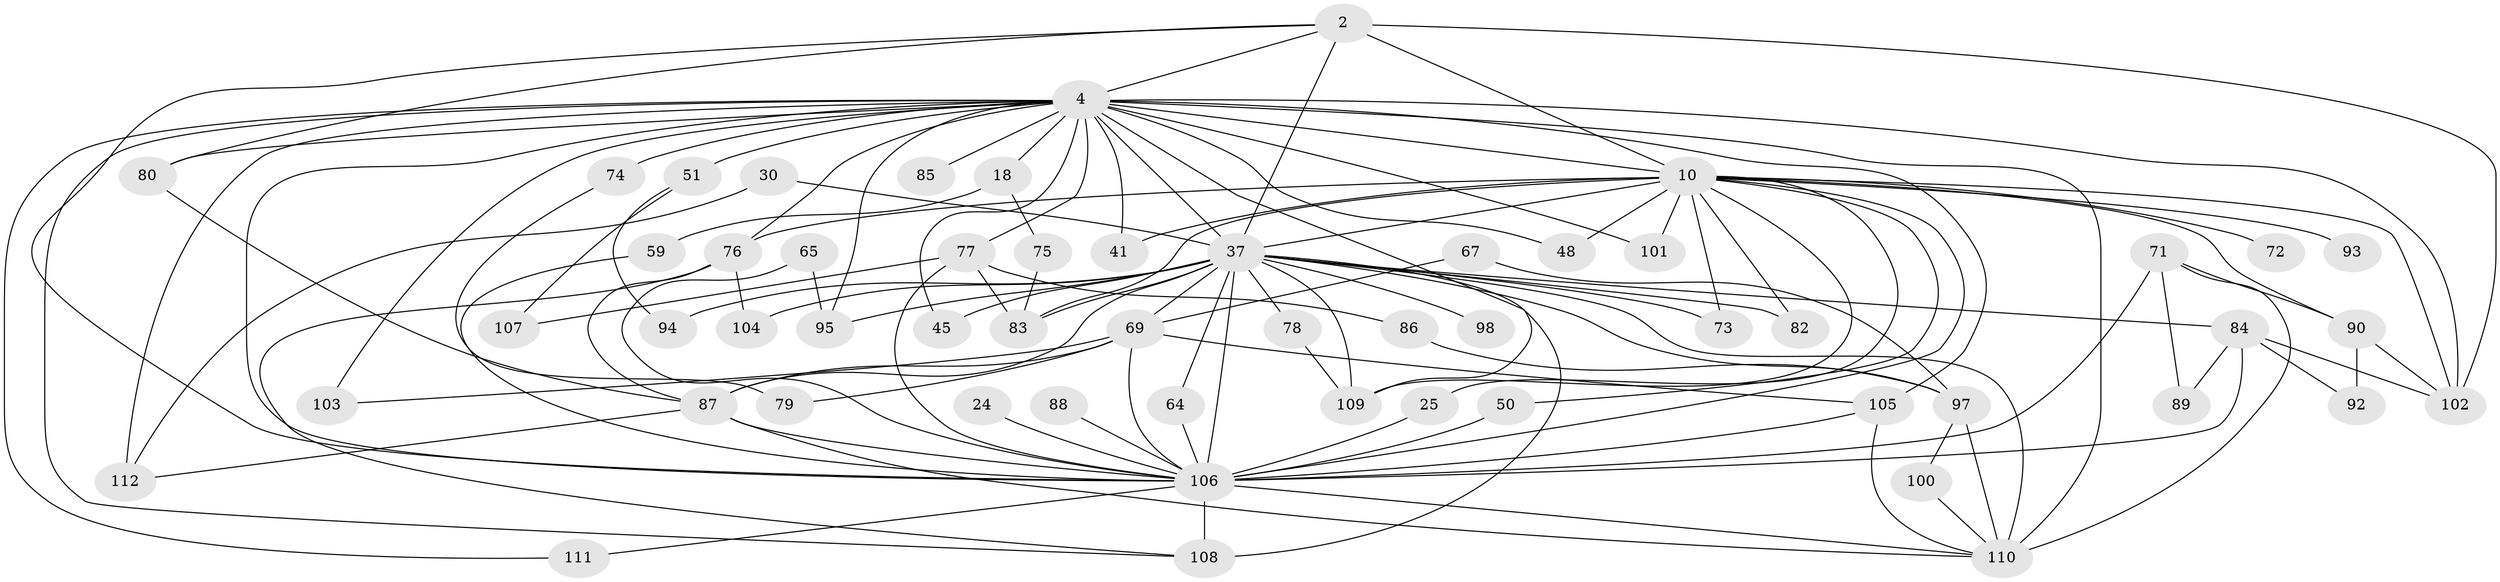 // original degree distribution, {28: 0.017857142857142856, 12: 0.008928571428571428, 20: 0.05357142857142857, 19: 0.008928571428571428, 5: 0.08035714285714286, 3: 0.1875, 9: 0.008928571428571428, 6: 0.017857142857142856, 4: 0.10714285714285714, 2: 0.5089285714285714}
// Generated by graph-tools (version 1.1) at 2025/45/03/09/25 04:45:50]
// undirected, 56 vertices, 117 edges
graph export_dot {
graph [start="1"]
  node [color=gray90,style=filled];
  2;
  4 [super="+1"];
  10 [super="+3"];
  18 [super="+13"];
  24;
  25;
  30;
  37 [super="+14+9"];
  41;
  45;
  48;
  50 [super="+29"];
  51 [super="+47"];
  59;
  64;
  65;
  67;
  69 [super="+27+28"];
  71;
  72;
  73 [super="+62"];
  74;
  75;
  76 [super="+32"];
  77 [super="+39+52"];
  78 [super="+63"];
  79;
  80 [super="+20"];
  82;
  83 [super="+26"];
  84 [super="+58"];
  85;
  86;
  87 [super="+60+66"];
  88;
  89;
  90 [super="+35"];
  92;
  93;
  94 [super="+55"];
  95 [super="+53+57"];
  97 [super="+34"];
  98;
  100;
  101;
  102 [super="+21+46"];
  103;
  104;
  105 [super="+49+33"];
  106 [super="+23+44+91"];
  107;
  108 [super="+31+96+99"];
  109 [super="+17"];
  110 [super="+68+81"];
  111;
  112 [super="+61"];
  2 -- 4 [weight=2];
  2 -- 10 [weight=2];
  2 -- 37 [weight=3];
  2 -- 80;
  2 -- 106 [weight=2];
  2 -- 102 [weight=2];
  4 -- 10 [weight=4];
  4 -- 18 [weight=3];
  4 -- 45;
  4 -- 48;
  4 -- 74 [weight=2];
  4 -- 101;
  4 -- 103;
  4 -- 111;
  4 -- 85;
  4 -- 102 [weight=2];
  4 -- 41;
  4 -- 105 [weight=4];
  4 -- 109;
  4 -- 112;
  4 -- 51 [weight=3];
  4 -- 76 [weight=2];
  4 -- 37 [weight=7];
  4 -- 108;
  4 -- 77;
  4 -- 80;
  4 -- 95 [weight=2];
  4 -- 106 [weight=7];
  4 -- 110 [weight=2];
  10 -- 25;
  10 -- 41;
  10 -- 48;
  10 -- 72 [weight=2];
  10 -- 76 [weight=2];
  10 -- 82;
  10 -- 93 [weight=2];
  10 -- 73 [weight=2];
  10 -- 90 [weight=2];
  10 -- 37 [weight=7];
  10 -- 101;
  10 -- 50;
  10 -- 83;
  10 -- 106 [weight=6];
  10 -- 109;
  10 -- 102;
  18 -- 59;
  18 -- 75;
  24 -- 106 [weight=2];
  25 -- 106;
  30 -- 37 [weight=2];
  30 -- 112;
  37 -- 64;
  37 -- 73;
  37 -- 78 [weight=2];
  37 -- 82;
  37 -- 83 [weight=2];
  37 -- 84;
  37 -- 94 [weight=2];
  37 -- 98 [weight=2];
  37 -- 104;
  37 -- 45;
  37 -- 108 [weight=2];
  37 -- 106 [weight=8];
  37 -- 95 [weight=2];
  37 -- 97;
  37 -- 69;
  37 -- 87 [weight=5];
  37 -- 109;
  37 -- 110 [weight=2];
  50 -- 106 [weight=2];
  51 -- 107;
  51 -- 94;
  59 -- 106;
  64 -- 106;
  65 -- 95;
  65 -- 106;
  67 -- 97;
  67 -- 69;
  69 -- 103;
  69 -- 105;
  69 -- 87;
  69 -- 106;
  69 -- 79;
  71 -- 89;
  71 -- 90;
  71 -- 106;
  71 -- 110;
  74 -- 79;
  75 -- 83;
  76 -- 104;
  76 -- 87;
  76 -- 108;
  77 -- 107;
  77 -- 86;
  77 -- 83;
  77 -- 106 [weight=2];
  78 -- 109;
  80 -- 87;
  84 -- 89;
  84 -- 106;
  84 -- 92;
  84 -- 102;
  86 -- 97;
  87 -- 106;
  87 -- 110;
  87 -- 112;
  88 -- 106 [weight=2];
  90 -- 92;
  90 -- 102;
  97 -- 100;
  97 -- 110;
  100 -- 110;
  105 -- 106;
  105 -- 110;
  106 -- 111;
  106 -- 108;
  106 -- 110;
}
